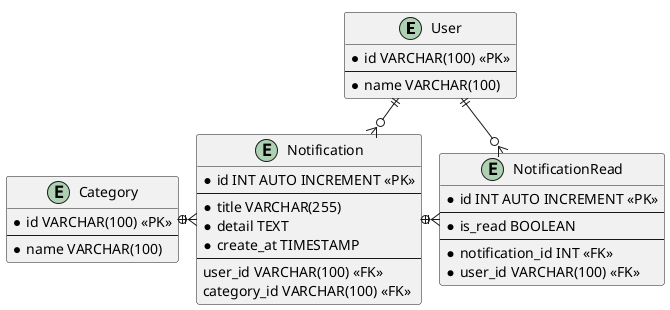 @startuml
!pragma layout smetana
entity User {
    * id VARCHAR(100) <<PK>>
    --
    * name VARCHAR(100)
}

entity Notification {
    * id INT AUTO INCREMENT <<PK>>
    --
    * title VARCHAR(255)
    * detail TEXT
    * create_at TIMESTAMP
    --
    user_id VARCHAR(100) <<FK>>
    category_id VARCHAR(100) <<FK>>
}

User ||--o{ Notification

entity Category {
    * id VARCHAR(100) <<PK>>
    --
    * name VARCHAR(100)
}

Category ||-o{ Notification

entity NotificationRead {
    * id INT AUTO INCREMENT <<PK>>
    --
    * is_read BOOLEAN
    --
    * notification_id INT <<FK>>
    * user_id VARCHAR(100) <<FK>>
}

Notification ||-o{ NotificationRead
User ||--o{ NotificationRead

@enduml